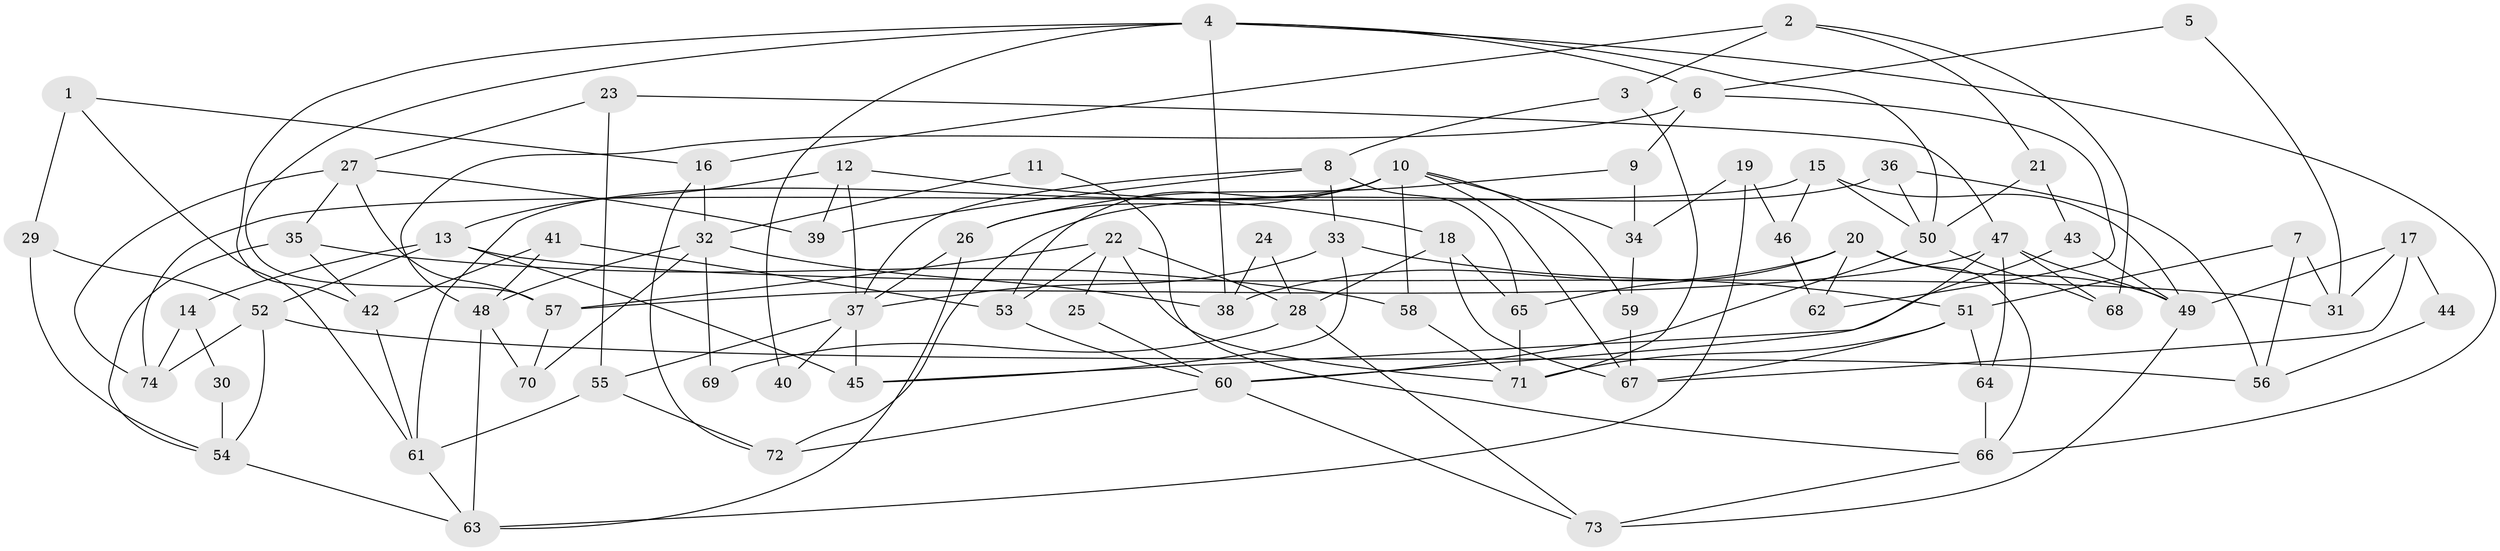 // coarse degree distribution, {2: 0.10344827586206896, 5: 0.2413793103448276, 1: 0.034482758620689655, 3: 0.20689655172413793, 6: 0.06896551724137931, 7: 0.06896551724137931, 4: 0.13793103448275862, 10: 0.06896551724137931, 8: 0.06896551724137931}
// Generated by graph-tools (version 1.1) at 2025/54/03/04/25 21:54:08]
// undirected, 74 vertices, 148 edges
graph export_dot {
graph [start="1"]
  node [color=gray90,style=filled];
  1;
  2;
  3;
  4;
  5;
  6;
  7;
  8;
  9;
  10;
  11;
  12;
  13;
  14;
  15;
  16;
  17;
  18;
  19;
  20;
  21;
  22;
  23;
  24;
  25;
  26;
  27;
  28;
  29;
  30;
  31;
  32;
  33;
  34;
  35;
  36;
  37;
  38;
  39;
  40;
  41;
  42;
  43;
  44;
  45;
  46;
  47;
  48;
  49;
  50;
  51;
  52;
  53;
  54;
  55;
  56;
  57;
  58;
  59;
  60;
  61;
  62;
  63;
  64;
  65;
  66;
  67;
  68;
  69;
  70;
  71;
  72;
  73;
  74;
  1 -- 29;
  1 -- 61;
  1 -- 16;
  2 -- 68;
  2 -- 16;
  2 -- 3;
  2 -- 21;
  3 -- 8;
  3 -- 71;
  4 -- 42;
  4 -- 57;
  4 -- 6;
  4 -- 38;
  4 -- 40;
  4 -- 50;
  4 -- 66;
  5 -- 31;
  5 -- 6;
  6 -- 48;
  6 -- 9;
  6 -- 62;
  7 -- 56;
  7 -- 51;
  7 -- 31;
  8 -- 39;
  8 -- 37;
  8 -- 33;
  8 -- 65;
  9 -- 34;
  9 -- 26;
  10 -- 34;
  10 -- 26;
  10 -- 53;
  10 -- 58;
  10 -- 59;
  10 -- 61;
  10 -- 67;
  11 -- 32;
  11 -- 66;
  12 -- 37;
  12 -- 18;
  12 -- 13;
  12 -- 39;
  13 -- 45;
  13 -- 14;
  13 -- 31;
  13 -- 52;
  14 -- 74;
  14 -- 30;
  15 -- 50;
  15 -- 49;
  15 -- 46;
  15 -- 74;
  16 -- 72;
  16 -- 32;
  17 -- 31;
  17 -- 49;
  17 -- 44;
  17 -- 67;
  18 -- 67;
  18 -- 65;
  18 -- 28;
  19 -- 63;
  19 -- 46;
  19 -- 34;
  20 -- 38;
  20 -- 66;
  20 -- 49;
  20 -- 62;
  20 -- 65;
  21 -- 50;
  21 -- 43;
  22 -- 28;
  22 -- 71;
  22 -- 25;
  22 -- 53;
  22 -- 57;
  23 -- 47;
  23 -- 55;
  23 -- 27;
  24 -- 38;
  24 -- 28;
  25 -- 60;
  26 -- 37;
  26 -- 63;
  27 -- 57;
  27 -- 35;
  27 -- 39;
  27 -- 74;
  28 -- 73;
  28 -- 69;
  29 -- 54;
  29 -- 52;
  30 -- 54;
  32 -- 48;
  32 -- 38;
  32 -- 69;
  32 -- 70;
  33 -- 51;
  33 -- 37;
  33 -- 45;
  34 -- 59;
  35 -- 58;
  35 -- 42;
  35 -- 54;
  36 -- 50;
  36 -- 72;
  36 -- 56;
  37 -- 45;
  37 -- 40;
  37 -- 55;
  41 -- 53;
  41 -- 42;
  41 -- 48;
  42 -- 61;
  43 -- 49;
  43 -- 45;
  44 -- 56;
  46 -- 62;
  47 -- 57;
  47 -- 64;
  47 -- 49;
  47 -- 60;
  47 -- 68;
  48 -- 63;
  48 -- 70;
  49 -- 73;
  50 -- 60;
  50 -- 68;
  51 -- 71;
  51 -- 67;
  51 -- 64;
  52 -- 74;
  52 -- 54;
  52 -- 56;
  53 -- 60;
  54 -- 63;
  55 -- 61;
  55 -- 72;
  57 -- 70;
  58 -- 71;
  59 -- 67;
  60 -- 72;
  60 -- 73;
  61 -- 63;
  64 -- 66;
  65 -- 71;
  66 -- 73;
}
